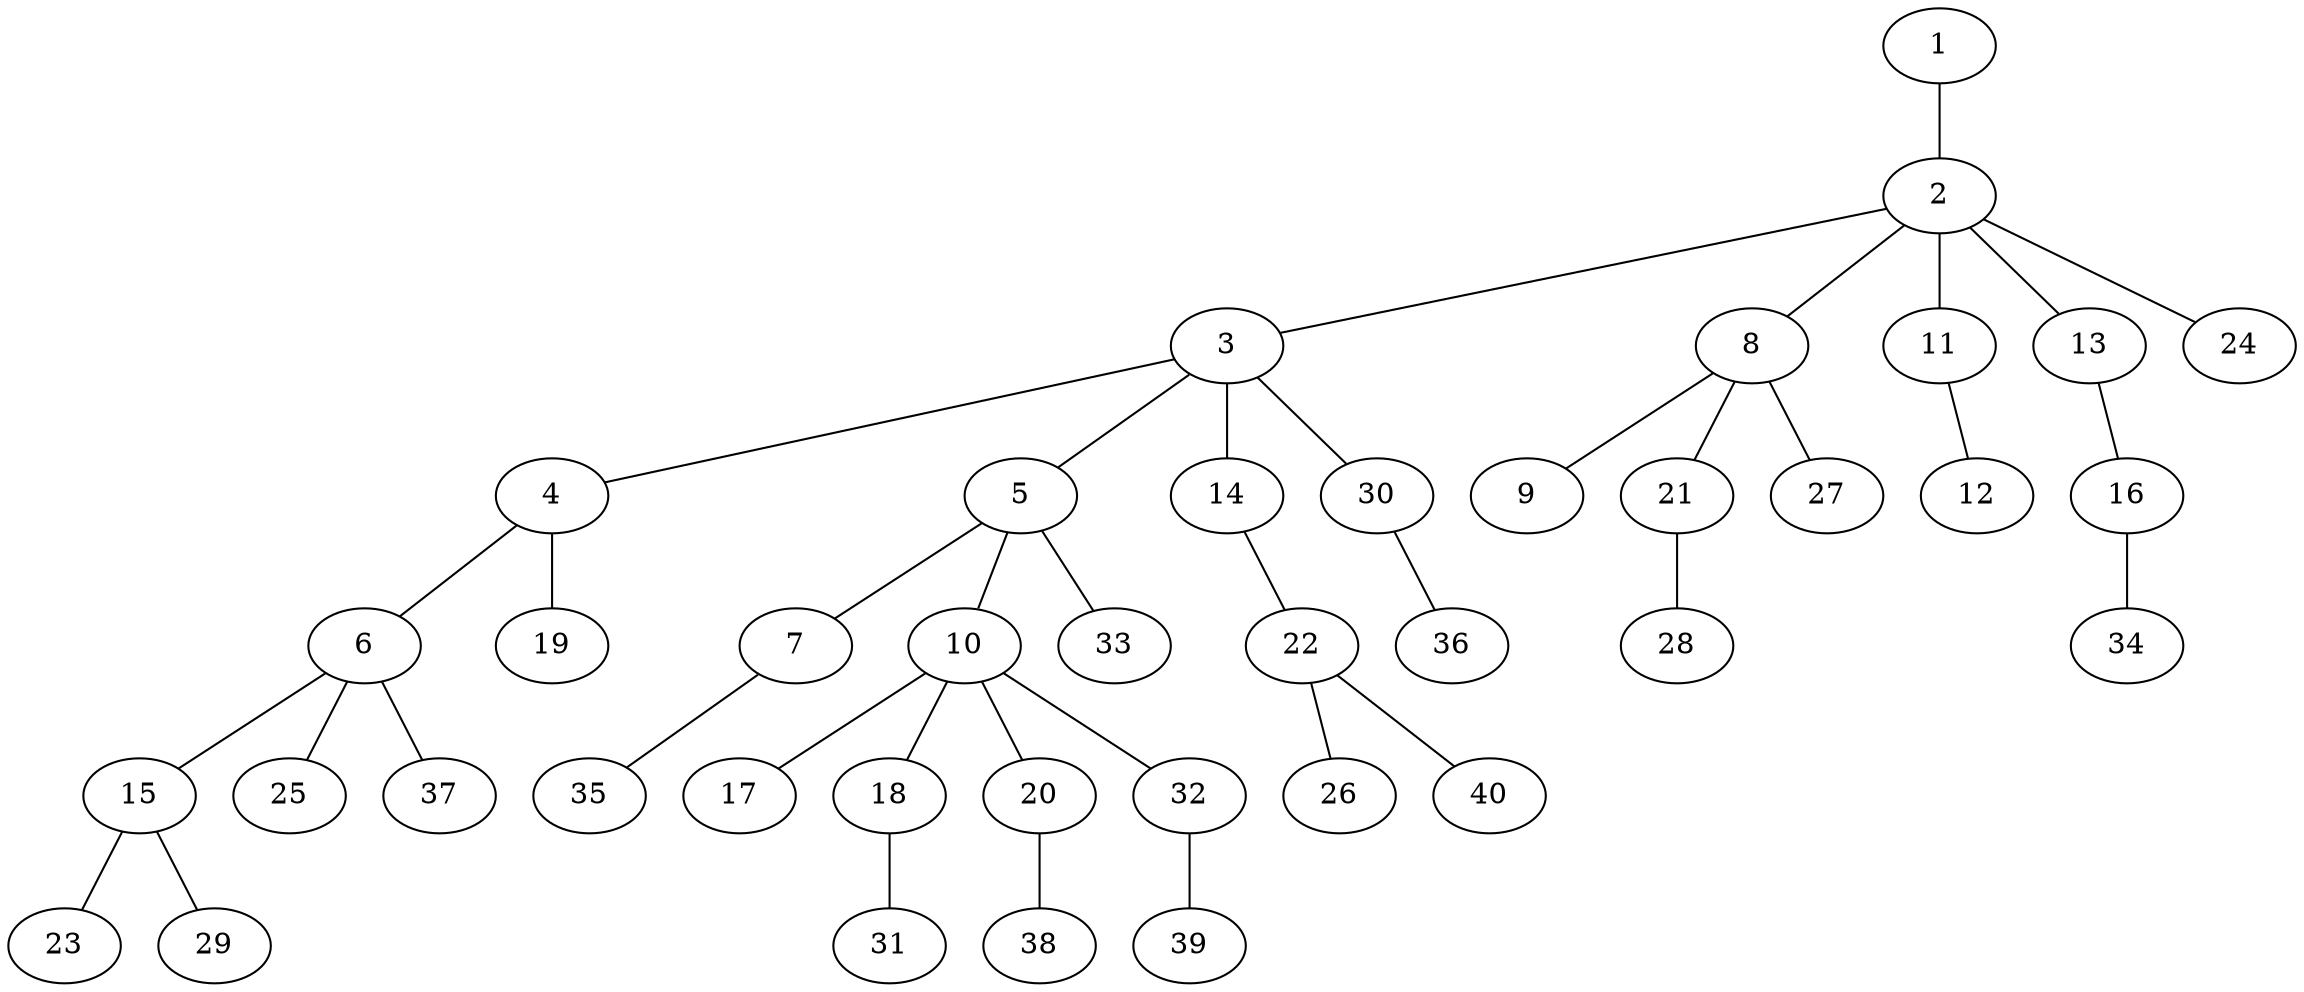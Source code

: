 graph graphname {1--2
2--3
2--8
2--11
2--13
2--24
3--4
3--5
3--14
3--30
4--6
4--19
5--7
5--10
5--33
6--15
6--25
6--37
7--35
8--9
8--21
8--27
10--17
10--18
10--20
10--32
11--12
13--16
14--22
15--23
15--29
16--34
18--31
20--38
21--28
22--26
22--40
30--36
32--39
}